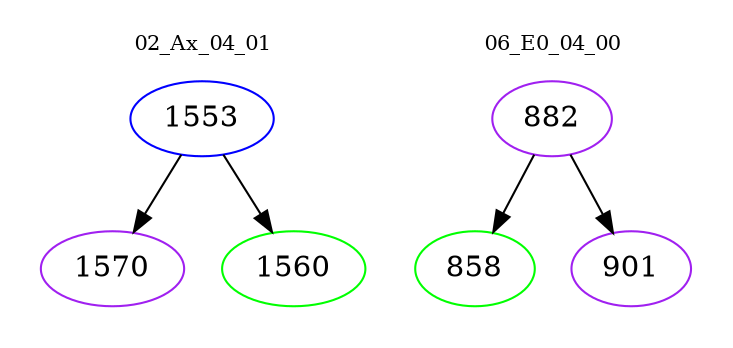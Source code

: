 digraph{
subgraph cluster_0 {
color = white
label = "02_Ax_04_01";
fontsize=10;
T0_1553 [label="1553", color="blue"]
T0_1553 -> T0_1570 [color="black"]
T0_1570 [label="1570", color="purple"]
T0_1553 -> T0_1560 [color="black"]
T0_1560 [label="1560", color="green"]
}
subgraph cluster_1 {
color = white
label = "06_E0_04_00";
fontsize=10;
T1_882 [label="882", color="purple"]
T1_882 -> T1_858 [color="black"]
T1_858 [label="858", color="green"]
T1_882 -> T1_901 [color="black"]
T1_901 [label="901", color="purple"]
}
}
